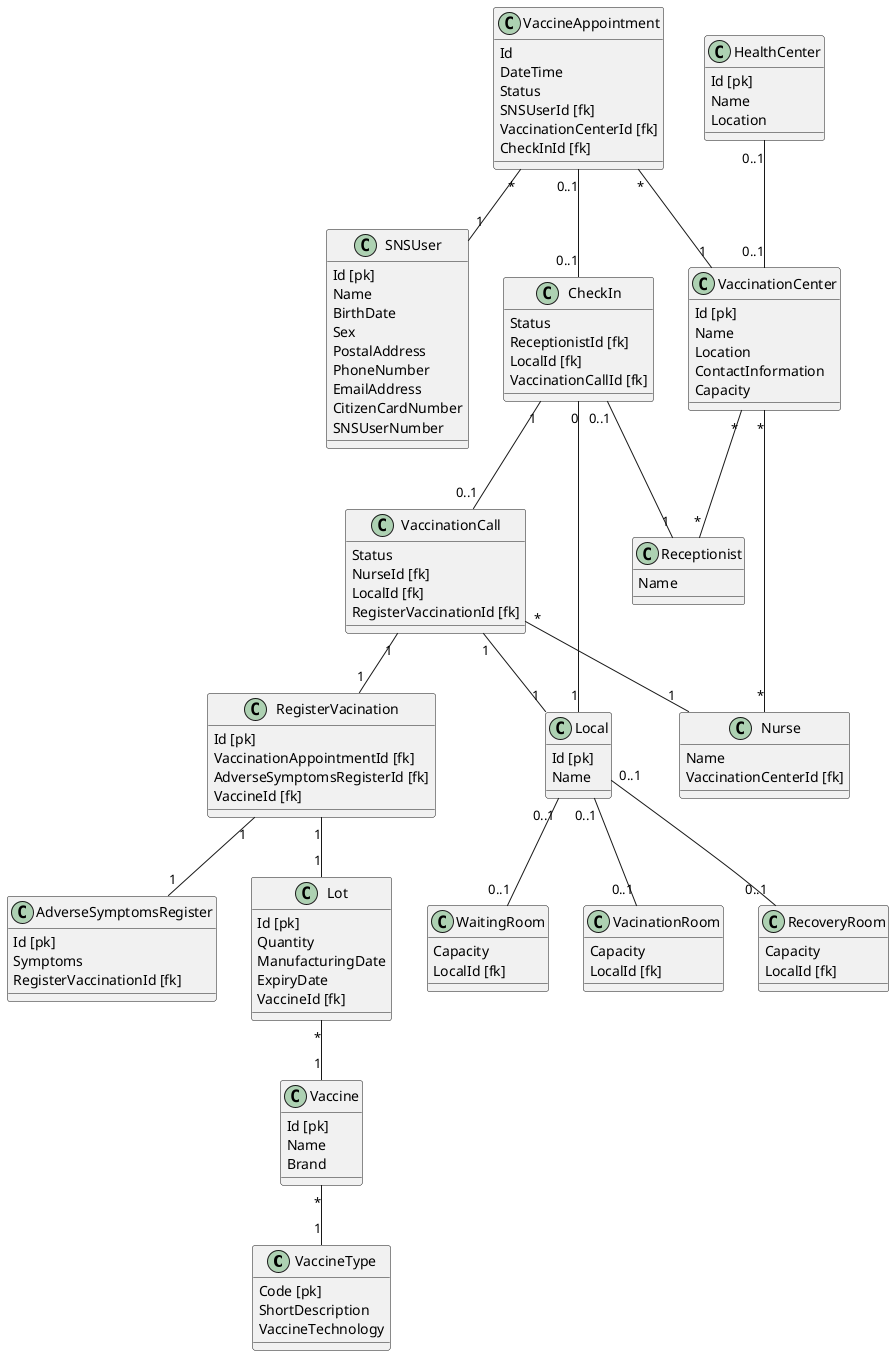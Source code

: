 @startuml

!define ENTITY class
!define ENDENTITY end class


ENTITY VaccineType {
    Code [pk]
    ShortDescription
    VaccineTechnology
}

ENTITY Vaccine {
    Id [pk]
    Name
    Brand
}

ENTITY SNSUser {
    Id [pk]
    Name
    BirthDate
    Sex
    PostalAddress
    PhoneNumber
    EmailAddress
    CitizenCardNumber
    SNSUserNumber
}

ENTITY VaccinationCenter {
    Id [pk]
    Name
    Location
    ContactInformation
    Capacity
}

ENTITY Receptionist {
    Name
}

ENTITY Nurse {
    Name
    VaccinationCenterId [fk]
}

ENTITY HealthCenter {
     Id [pk]
     Name
     Location
}

ENTITY VaccineAppointment {
    Id
       DateTime
       Status
    SNSUserId [fk]
    VaccinationCenterId [fk]
    CheckInId [fk]
}


ENTITY VaccinationCall {
Status
NurseId [fk]
LocalId [fk]
RegisterVaccinationId [fk]
}


ENTITY AdverseSymptomsRegister {
    Id [pk]
    Symptoms
    RegisterVaccinationId [fk]
}

ENTITY Lot {
    Id [pk]
    Quantity
    ManufacturingDate
    ExpiryDate
    VaccineId [fk]
}

ENTITY Local {
    Id [pk]
    Name
}

ENTITY CheckIn {
    Status
    ReceptionistId [fk]
    LocalId [fk]
    VaccinationCallId [fk]
}

ENTITY WaitingRoom {
    Capacity
    LocalId [fk]
}

ENTITY VacinationRoom {
    Capacity
    LocalId [fk]
}

ENTITY RecoveryRoom {
    Capacity
    LocalId [fk]
}

ENTITY RegisterVacination {
    Id [pk]
    VaccinationAppointmentId [fk]
    AdverseSymptomsRegisterId [fk]
    VaccineId [fk]
}



VaccinationCenter "*" -- "*" Nurse
VaccinationCenter "*" -- "*" Receptionist
VaccineAppointment "0..1" -- "0..1" CheckIn
VaccineAppointment "*" -- "1" SNSUser
VaccineAppointment "*" -- "1" VaccinationCenter
VaccinationCall "*" -- "1" Nurse
VaccinationCall "1" -- "1" Local
VaccinationCall "1" -- "1" RegisterVacination
RegisterVacination "1" -- "1" AdverseSymptomsRegister
RegisterVacination "1" -- "1" Lot
CheckIn "0..1" -- "1" Receptionist
CheckIn "0" -- "1" Local
CheckIn "1" -- "0..1" VaccinationCall
Lot "*" -- "1" Vaccine
Vaccine "*" -- "1" VaccineType
Local "0..1" -- "0..1" WaitingRoom
Local "0..1" -- "0..1" VacinationRoom
Local "0..1" -- "0..1" RecoveryRoom
HealthCenter "0..1" -- "0..1" VaccinationCenter



@enduml
